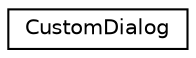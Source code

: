 digraph "Graphical Class Hierarchy"
{
  edge [fontname="Helvetica",fontsize="10",labelfontname="Helvetica",labelfontsize="10"];
  node [fontname="Helvetica",fontsize="10",shape=record];
  rankdir="LR";
  Node1 [label="CustomDialog",height=0.2,width=0.4,color="black", fillcolor="white", style="filled",URL="$classapp_1_1utilities_1_1_custom_dialog.html"];
}
